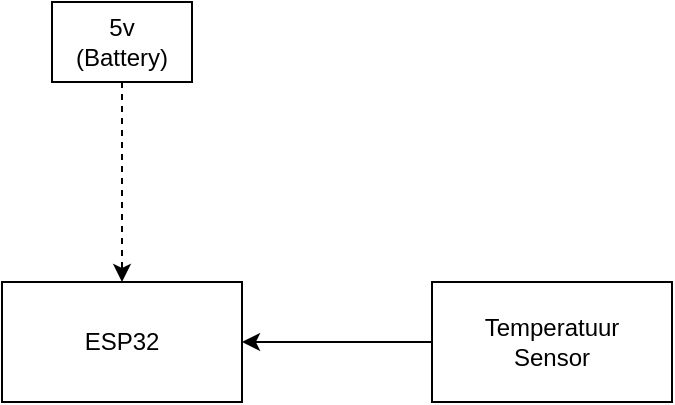<mxfile version="14.1.8" type="device"><diagram id="wZgdYA5RJTyXTPqO4Zer" name="Page-1"><mxGraphModel dx="1278" dy="599" grid="0" gridSize="10" guides="1" tooltips="1" connect="1" arrows="1" fold="1" page="1" pageScale="1" pageWidth="827" pageHeight="1169" math="0" shadow="0"><root><mxCell id="0"/><mxCell id="1" parent="0"/><mxCell id="mn1WlLdFcLQGuq37GH54-1" value="ESP32" style="rounded=0;whiteSpace=wrap;html=1;" vertex="1" parent="1"><mxGeometry x="95" y="200" width="120" height="60" as="geometry"/></mxCell><mxCell id="mn1WlLdFcLQGuq37GH54-2" value="Temperatuur&lt;br&gt;Sensor" style="rounded=0;whiteSpace=wrap;html=1;" vertex="1" parent="1"><mxGeometry x="310" y="200" width="120" height="60" as="geometry"/></mxCell><mxCell id="mn1WlLdFcLQGuq37GH54-3" value="5v&lt;br&gt;(Battery)" style="rounded=0;whiteSpace=wrap;html=1;" vertex="1" parent="1"><mxGeometry x="120" y="60" width="70" height="40" as="geometry"/></mxCell><mxCell id="mn1WlLdFcLQGuq37GH54-4" value="" style="endArrow=classic;html=1;exitX=0;exitY=0.5;exitDx=0;exitDy=0;entryX=1;entryY=0.5;entryDx=0;entryDy=0;" edge="1" parent="1" source="mn1WlLdFcLQGuq37GH54-2" target="mn1WlLdFcLQGuq37GH54-1"><mxGeometry width="50" height="50" relative="1" as="geometry"><mxPoint x="200" y="250" as="sourcePoint"/><mxPoint x="250" y="200" as="targetPoint"/></mxGeometry></mxCell><mxCell id="mn1WlLdFcLQGuq37GH54-5" value="" style="endArrow=classic;html=1;exitX=0.5;exitY=1;exitDx=0;exitDy=0;entryX=0.5;entryY=0;entryDx=0;entryDy=0;dashed=1;" edge="1" parent="1" source="mn1WlLdFcLQGuq37GH54-3" target="mn1WlLdFcLQGuq37GH54-1"><mxGeometry width="50" height="50" relative="1" as="geometry"><mxPoint x="215" y="150" as="sourcePoint"/><mxPoint x="120" y="150" as="targetPoint"/></mxGeometry></mxCell></root></mxGraphModel></diagram></mxfile>
